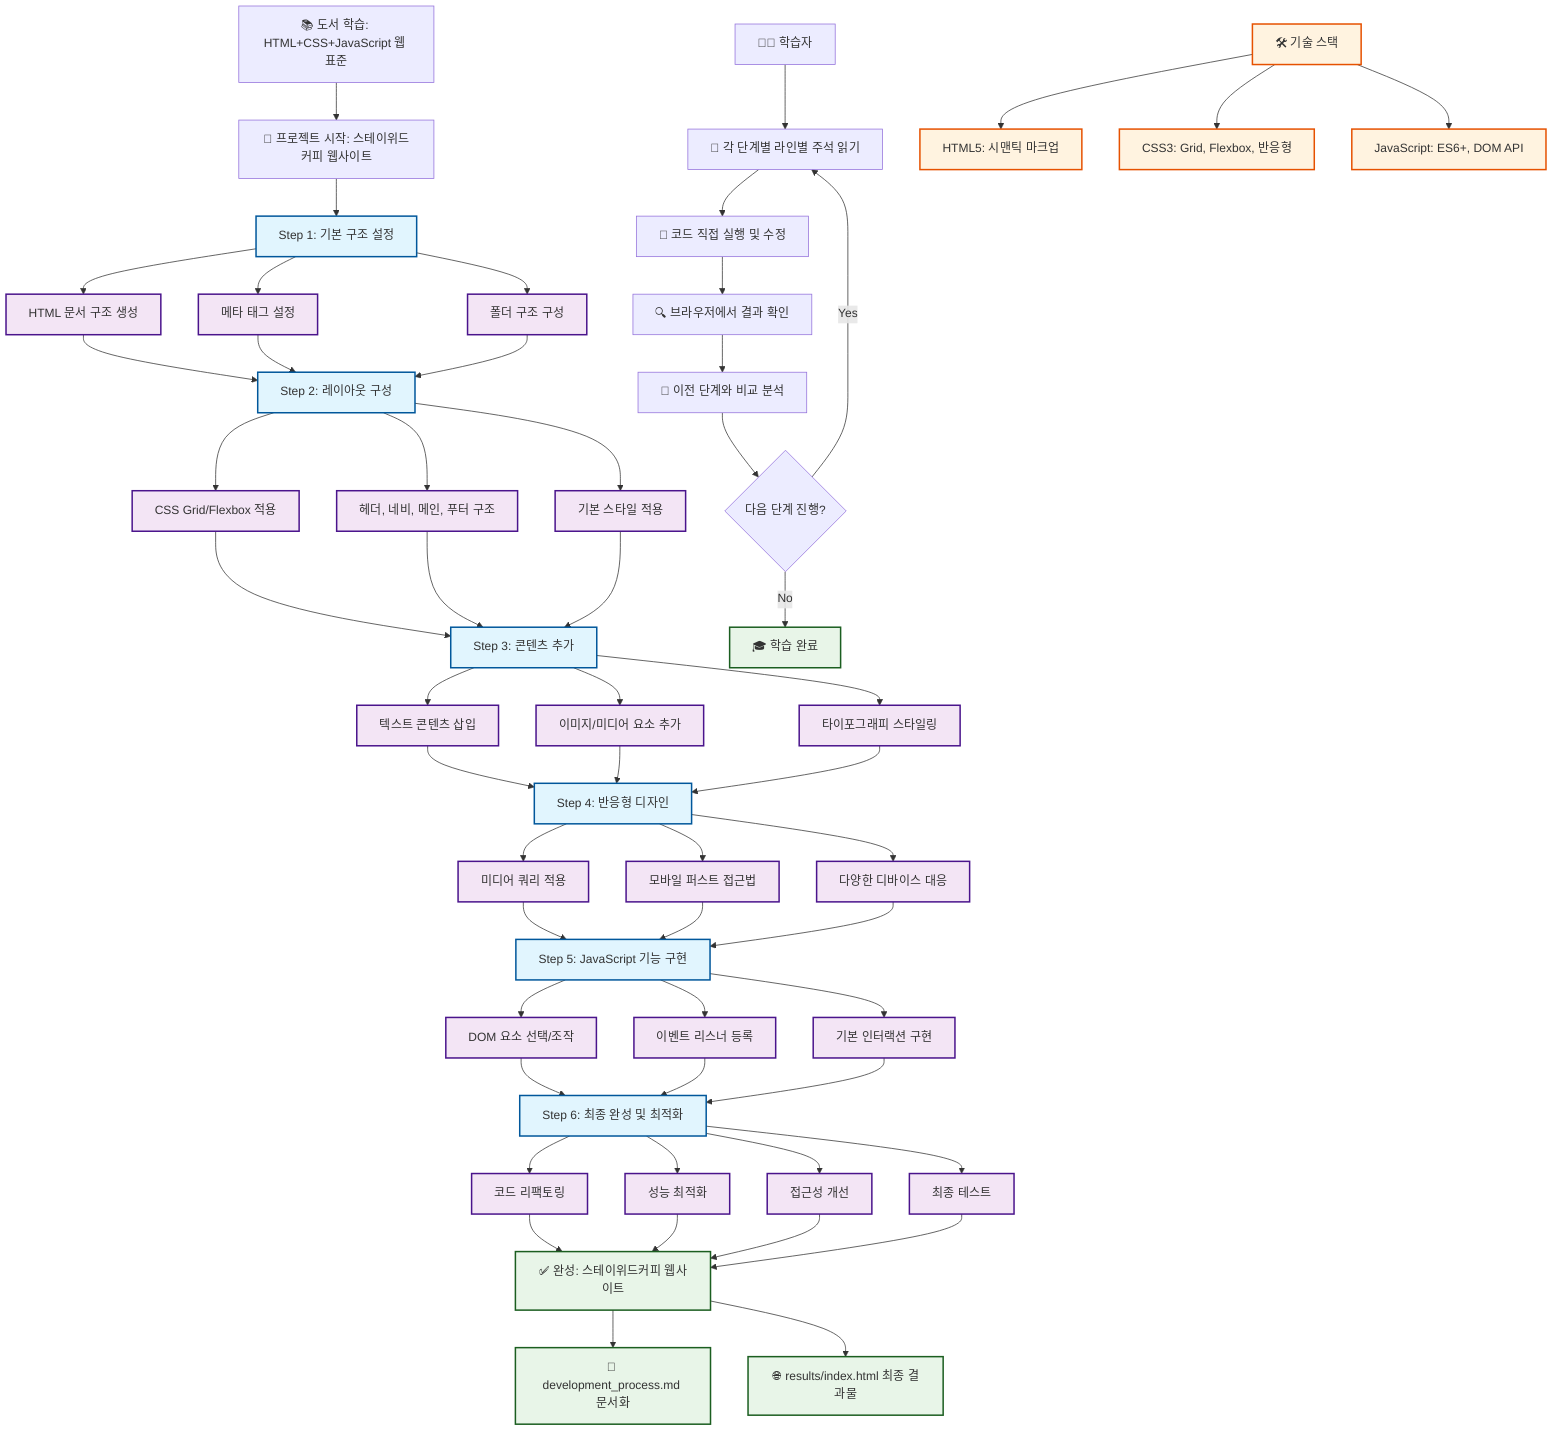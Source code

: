 flowchart TD
    A[📚 도서 학습: HTML+CSS+JavaScript 웹 표준] --> B[🎯 프로젝트 시작: 스테이위드커피 웹사이트]
    
    B --> C1[Step 1: 기본 구조 설정]
    C1 --> C1a[HTML 문서 구조 생성]
    C1 --> C1b[메타 태그 설정]
    C1 --> C1c[폴더 구조 구성]
    
    C1a --> D1[Step 2: 레이아웃 구성]
    C1b --> D1
    C1c --> D1
    
    D1 --> D1a[CSS Grid/Flexbox 적용]
    D1 --> D1b[헤더, 네비, 메인, 푸터 구조]
    D1 --> D1c[기본 스타일 적용]
    
    D1a --> E1[Step 3: 콘텐츠 추가]
    D1b --> E1
    D1c --> E1
    
    E1 --> E1a[텍스트 콘텐츠 삽입]
    E1 --> E1b[이미지/미디어 요소 추가]
    E1 --> E1c[타이포그래피 스타일링]
    
    E1a --> F1[Step 4: 반응형 디자인]
    E1b --> F1
    E1c --> F1
    
    F1 --> F1a[미디어 쿼리 적용]
    F1 --> F1b[모바일 퍼스트 접근법]
    F1 --> F1c[다양한 디바이스 대응]
    
    F1a --> G1[Step 5: JavaScript 기능 구현]
    F1b --> G1
    F1c --> G1
    
    G1 --> G1a[DOM 요소 선택/조작]
    G1 --> G1b[이벤트 리스너 등록]
    G1 --> G1c[기본 인터랙션 구현]
    
    G1a --> H1[Step 6: 최종 완성 및 최적화]
    G1b --> H1
    G1c --> H1
    
    H1 --> H1a[코드 리팩토링]
    H1 --> H1b[성능 최적화]
    H1 --> H1c[접근성 개선]
    H1 --> H1d[최종 테스트]
    
    H1a --> I[✅ 완성: 스테이위드커피 웹사이트]
    H1b --> I
    H1c --> I
    H1d --> I
    
    I --> J[📄 development_process.md 문서화]
    I --> K[🌐 results/index.html 최종 결과물]
    
    %% 학습 가이드 플로우
    L[👨‍💻 학습자] --> M[📖 각 단계별 라인별 주석 읽기]
    M --> N[🔧 코드 직접 실행 및 수정]
    N --> O[🔍 브라우저에서 결과 확인]
    O --> P[📝 이전 단계와 비교 분석]
    P --> Q{다음 단계 진행?}
    Q -->|Yes| M
    Q -->|No| R[🎓 학습 완료]
    
    %% 기술 스택
    S[🛠️ 기술 스택]
    S --> S1[HTML5: 시맨틱 마크업]
    S --> S2[CSS3: Grid, Flexbox, 반응형]
    S --> S3[JavaScript: ES6+, DOM API]
    
    %% 스타일링
    classDef stepClass fill:#e1f5fe,stroke:#01579b,stroke-width:2px
    classDef processClass fill:#f3e5f5,stroke:#4a148c,stroke-width:2px
    classDef resultClass fill:#e8f5e8,stroke:#1b5e20,stroke-width:2px
    classDef techClass fill:#fff3e0,stroke:#e65100,stroke-width:2px
    
    class C1,D1,E1,F1,G1,H1 stepClass
    class C1a,C1b,C1c,D1a,D1b,D1c,E1a,E1b,E1c,F1a,F1b,F1c,G1a,G1b,G1c,H1a,H1b,H1c,H1d processClass
    class I,J,K,R resultClass
    class S,S1,S2,S3 techClass